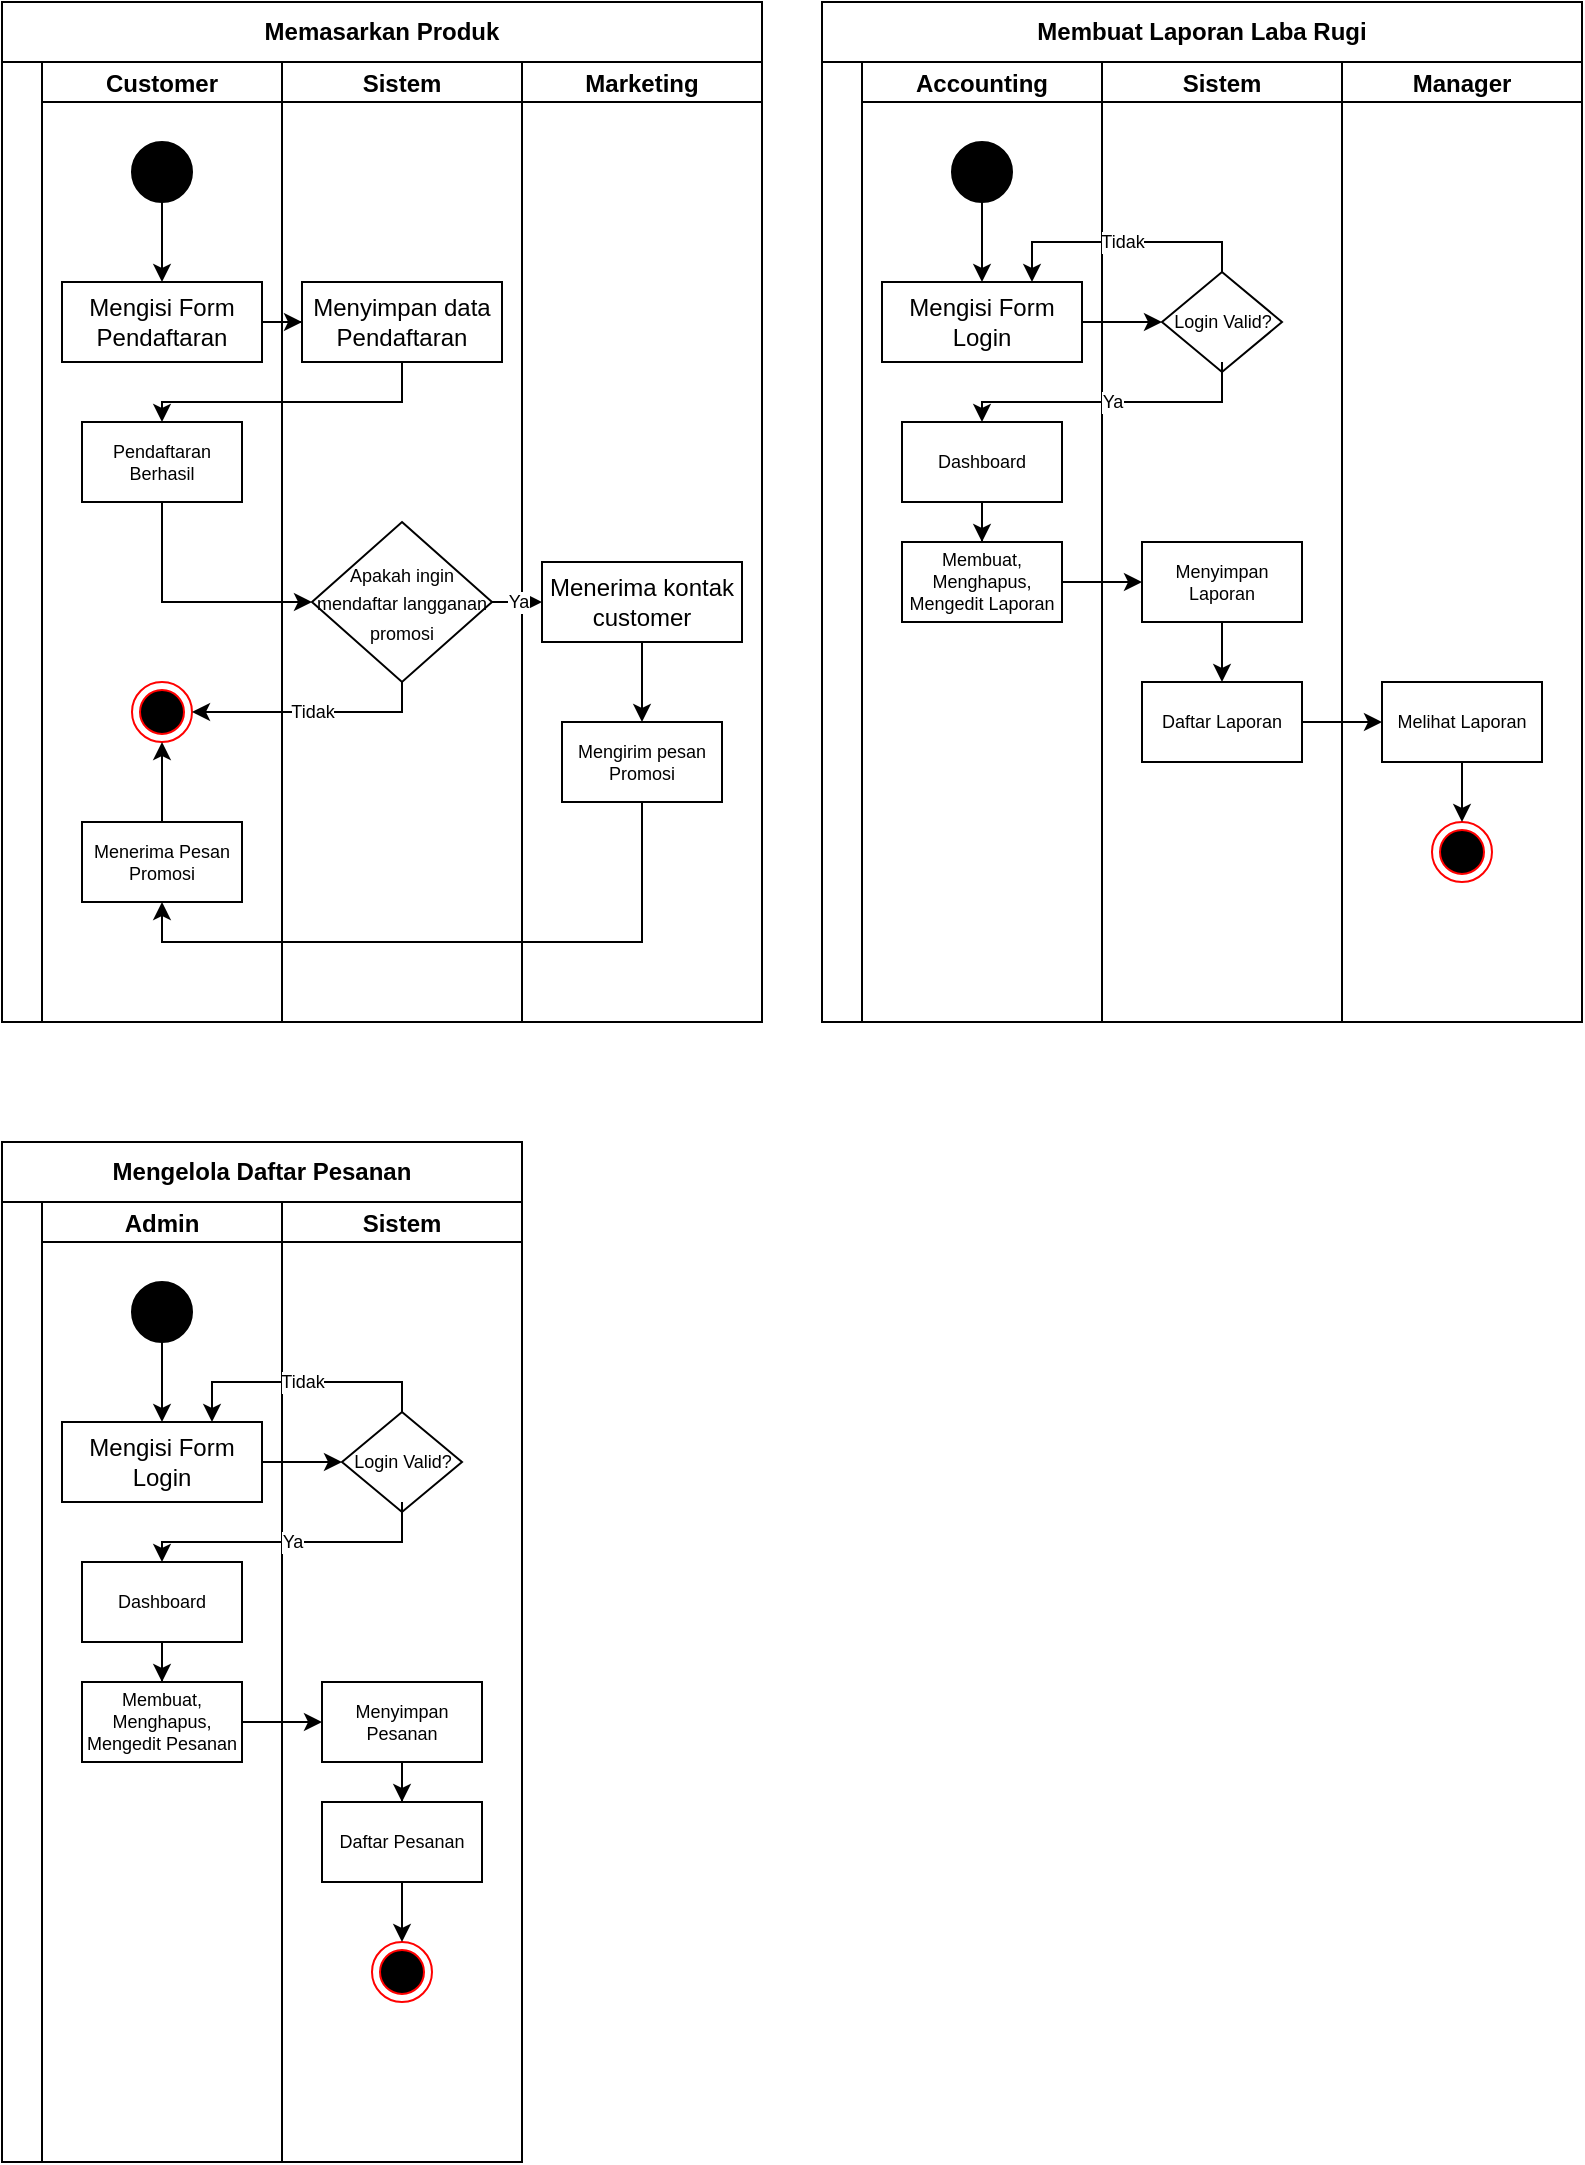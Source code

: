 <mxfile version="15.9.1" type="github">
  <diagram id="uzBCqw_kNzwT6rNOl7PK" name="Page-1">
    <mxGraphModel dx="1038" dy="579" grid="1" gridSize="10" guides="1" tooltips="1" connect="1" arrows="1" fold="1" page="1" pageScale="1" pageWidth="850" pageHeight="1100" math="0" shadow="0">
      <root>
        <mxCell id="0" />
        <mxCell id="1" parent="0" />
        <mxCell id="n2nUxR8Hnur2N0bHUAFO-3" value="" style="swimlane;childLayout=stackLayout;resizeParent=1;resizeParentMax=0;startSize=20;horizontal=0;horizontalStack=1;" vertex="1" parent="1">
          <mxGeometry x="40" y="40" width="380" height="480" as="geometry" />
        </mxCell>
        <mxCell id="n2nUxR8Hnur2N0bHUAFO-4" value="Customer" style="swimlane;startSize=20;" vertex="1" parent="n2nUxR8Hnur2N0bHUAFO-3">
          <mxGeometry x="20" width="120" height="480" as="geometry" />
        </mxCell>
        <mxCell id="n2nUxR8Hnur2N0bHUAFO-15" style="edgeStyle=orthogonalEdgeStyle;rounded=0;orthogonalLoop=1;jettySize=auto;html=1;entryX=0.5;entryY=0;entryDx=0;entryDy=0;" edge="1" parent="n2nUxR8Hnur2N0bHUAFO-4" source="n2nUxR8Hnur2N0bHUAFO-11" target="n2nUxR8Hnur2N0bHUAFO-14">
          <mxGeometry relative="1" as="geometry" />
        </mxCell>
        <mxCell id="n2nUxR8Hnur2N0bHUAFO-11" value="" style="ellipse;whiteSpace=wrap;html=1;aspect=fixed;fillColor=#000000;" vertex="1" parent="n2nUxR8Hnur2N0bHUAFO-4">
          <mxGeometry x="45" y="40" width="30" height="30" as="geometry" />
        </mxCell>
        <mxCell id="n2nUxR8Hnur2N0bHUAFO-14" value="Mengisi Form Pendaftaran" style="rounded=0;whiteSpace=wrap;html=1;fillColor=#FFFFFF;" vertex="1" parent="n2nUxR8Hnur2N0bHUAFO-4">
          <mxGeometry x="10" y="110" width="100" height="40" as="geometry" />
        </mxCell>
        <mxCell id="n2nUxR8Hnur2N0bHUAFO-23" value="Pendaftaran Berhasil" style="rounded=0;whiteSpace=wrap;html=1;fontSize=9;fillColor=#FFFFFF;" vertex="1" parent="n2nUxR8Hnur2N0bHUAFO-4">
          <mxGeometry x="20" y="180" width="80" height="40" as="geometry" />
        </mxCell>
        <mxCell id="n2nUxR8Hnur2N0bHUAFO-28" value="" style="ellipse;html=1;shape=endState;fillColor=#000000;strokeColor=#ff0000;fontSize=9;" vertex="1" parent="n2nUxR8Hnur2N0bHUAFO-4">
          <mxGeometry x="45" y="310" width="30" height="30" as="geometry" />
        </mxCell>
        <mxCell id="n2nUxR8Hnur2N0bHUAFO-33" style="edgeStyle=orthogonalEdgeStyle;rounded=0;orthogonalLoop=1;jettySize=auto;html=1;entryX=0.5;entryY=1;entryDx=0;entryDy=0;fontSize=9;" edge="1" parent="n2nUxR8Hnur2N0bHUAFO-4" source="n2nUxR8Hnur2N0bHUAFO-32" target="n2nUxR8Hnur2N0bHUAFO-28">
          <mxGeometry relative="1" as="geometry" />
        </mxCell>
        <mxCell id="n2nUxR8Hnur2N0bHUAFO-32" value="Menerima Pesan Promosi" style="rounded=0;whiteSpace=wrap;html=1;fontSize=9;fillColor=#FFFFFF;" vertex="1" parent="n2nUxR8Hnur2N0bHUAFO-4">
          <mxGeometry x="20" y="380" width="80" height="40" as="geometry" />
        </mxCell>
        <mxCell id="n2nUxR8Hnur2N0bHUAFO-5" value="Sistem" style="swimlane;startSize=20;" vertex="1" parent="n2nUxR8Hnur2N0bHUAFO-3">
          <mxGeometry x="140" width="120" height="480" as="geometry" />
        </mxCell>
        <mxCell id="n2nUxR8Hnur2N0bHUAFO-16" value="Menyimpan data Pendaftaran" style="rounded=0;whiteSpace=wrap;html=1;fillColor=#FFFFFF;" vertex="1" parent="n2nUxR8Hnur2N0bHUAFO-5">
          <mxGeometry x="10" y="110" width="100" height="40" as="geometry" />
        </mxCell>
        <mxCell id="n2nUxR8Hnur2N0bHUAFO-18" value="&lt;font style=&quot;font-size: 9px&quot;&gt;Apakah ingin mendaftar langganan promosi&lt;/font&gt;" style="rhombus;whiteSpace=wrap;html=1;fillColor=#FFFFFF;" vertex="1" parent="n2nUxR8Hnur2N0bHUAFO-5">
          <mxGeometry x="15" y="230" width="90" height="80" as="geometry" />
        </mxCell>
        <mxCell id="n2nUxR8Hnur2N0bHUAFO-6" value="Marketing" style="swimlane;startSize=20;" vertex="1" parent="n2nUxR8Hnur2N0bHUAFO-3">
          <mxGeometry x="260" width="120" height="480" as="geometry">
            <mxRectangle x="260" width="30" height="480" as="alternateBounds" />
          </mxGeometry>
        </mxCell>
        <mxCell id="n2nUxR8Hnur2N0bHUAFO-29" style="edgeStyle=orthogonalEdgeStyle;rounded=0;orthogonalLoop=1;jettySize=auto;html=1;entryX=0.5;entryY=0;entryDx=0;entryDy=0;fontSize=9;" edge="1" parent="n2nUxR8Hnur2N0bHUAFO-6" source="n2nUxR8Hnur2N0bHUAFO-21" target="n2nUxR8Hnur2N0bHUAFO-26">
          <mxGeometry relative="1" as="geometry" />
        </mxCell>
        <mxCell id="n2nUxR8Hnur2N0bHUAFO-21" value="Menerima kontak customer" style="rounded=0;whiteSpace=wrap;html=1;fillColor=#FFFFFF;" vertex="1" parent="n2nUxR8Hnur2N0bHUAFO-6">
          <mxGeometry x="10" y="250" width="100" height="40" as="geometry" />
        </mxCell>
        <mxCell id="n2nUxR8Hnur2N0bHUAFO-26" value="Mengirim pesan Promosi" style="rounded=0;whiteSpace=wrap;html=1;fontSize=9;fillColor=#FFFFFF;" vertex="1" parent="n2nUxR8Hnur2N0bHUAFO-6">
          <mxGeometry x="20" y="330" width="80" height="40" as="geometry" />
        </mxCell>
        <mxCell id="n2nUxR8Hnur2N0bHUAFO-17" style="edgeStyle=orthogonalEdgeStyle;rounded=0;orthogonalLoop=1;jettySize=auto;html=1;entryX=0;entryY=0.5;entryDx=0;entryDy=0;" edge="1" parent="n2nUxR8Hnur2N0bHUAFO-3" source="n2nUxR8Hnur2N0bHUAFO-14" target="n2nUxR8Hnur2N0bHUAFO-16">
          <mxGeometry relative="1" as="geometry" />
        </mxCell>
        <mxCell id="n2nUxR8Hnur2N0bHUAFO-22" value="Ya" style="edgeStyle=orthogonalEdgeStyle;rounded=0;orthogonalLoop=1;jettySize=auto;html=1;fontSize=9;" edge="1" parent="n2nUxR8Hnur2N0bHUAFO-3" source="n2nUxR8Hnur2N0bHUAFO-18" target="n2nUxR8Hnur2N0bHUAFO-21">
          <mxGeometry relative="1" as="geometry" />
        </mxCell>
        <mxCell id="n2nUxR8Hnur2N0bHUAFO-19" style="edgeStyle=orthogonalEdgeStyle;rounded=0;orthogonalLoop=1;jettySize=auto;html=1;entryX=0.5;entryY=0;entryDx=0;entryDy=0;fontSize=9;" edge="1" parent="n2nUxR8Hnur2N0bHUAFO-3" source="n2nUxR8Hnur2N0bHUAFO-16" target="n2nUxR8Hnur2N0bHUAFO-23">
          <mxGeometry relative="1" as="geometry">
            <Array as="points">
              <mxPoint x="200" y="170" />
              <mxPoint x="80" y="170" />
            </Array>
          </mxGeometry>
        </mxCell>
        <mxCell id="n2nUxR8Hnur2N0bHUAFO-27" style="edgeStyle=orthogonalEdgeStyle;rounded=0;orthogonalLoop=1;jettySize=auto;html=1;entryX=0;entryY=0.5;entryDx=0;entryDy=0;fontSize=9;" edge="1" parent="n2nUxR8Hnur2N0bHUAFO-3" source="n2nUxR8Hnur2N0bHUAFO-23" target="n2nUxR8Hnur2N0bHUAFO-18">
          <mxGeometry relative="1" as="geometry">
            <Array as="points">
              <mxPoint x="80" y="270" />
            </Array>
          </mxGeometry>
        </mxCell>
        <mxCell id="n2nUxR8Hnur2N0bHUAFO-30" value="Tidak" style="edgeStyle=orthogonalEdgeStyle;rounded=0;orthogonalLoop=1;jettySize=auto;html=1;entryX=1;entryY=0.5;entryDx=0;entryDy=0;fontSize=9;" edge="1" parent="n2nUxR8Hnur2N0bHUAFO-3" source="n2nUxR8Hnur2N0bHUAFO-18" target="n2nUxR8Hnur2N0bHUAFO-28">
          <mxGeometry relative="1" as="geometry">
            <Array as="points">
              <mxPoint x="200" y="325" />
            </Array>
          </mxGeometry>
        </mxCell>
        <mxCell id="n2nUxR8Hnur2N0bHUAFO-31" style="edgeStyle=orthogonalEdgeStyle;rounded=0;orthogonalLoop=1;jettySize=auto;html=1;fontSize=9;entryX=0.5;entryY=1;entryDx=0;entryDy=0;" edge="1" parent="n2nUxR8Hnur2N0bHUAFO-3" source="n2nUxR8Hnur2N0bHUAFO-26" target="n2nUxR8Hnur2N0bHUAFO-32">
          <mxGeometry relative="1" as="geometry">
            <mxPoint x="80" y="400" as="targetPoint" />
            <Array as="points">
              <mxPoint x="320" y="440" />
              <mxPoint x="80" y="440" />
            </Array>
          </mxGeometry>
        </mxCell>
        <mxCell id="n2nUxR8Hnur2N0bHUAFO-7" value="" style="shape=table;startSize=0;container=1;collapsible=0;childLayout=tableLayout;fontStyle=1" vertex="1" parent="1">
          <mxGeometry x="40" y="10" width="380" height="30" as="geometry" />
        </mxCell>
        <mxCell id="n2nUxR8Hnur2N0bHUAFO-8" value="" style="shape=partialRectangle;collapsible=0;dropTarget=0;pointerEvents=0;fillColor=none;top=0;left=0;bottom=0;right=0;points=[[0,0.5],[1,0.5]];portConstraint=eastwest;" vertex="1" parent="n2nUxR8Hnur2N0bHUAFO-7">
          <mxGeometry width="380" height="30" as="geometry" />
        </mxCell>
        <mxCell id="n2nUxR8Hnur2N0bHUAFO-9" value="&lt;b&gt;Memasarkan Produk&lt;/b&gt;" style="shape=partialRectangle;html=1;whiteSpace=wrap;connectable=0;overflow=hidden;fillColor=none;top=0;left=0;bottom=0;right=0;pointerEvents=1;" vertex="1" parent="n2nUxR8Hnur2N0bHUAFO-8">
          <mxGeometry width="380" height="30" as="geometry">
            <mxRectangle width="380" height="30" as="alternateBounds" />
          </mxGeometry>
        </mxCell>
        <mxCell id="n2nUxR8Hnur2N0bHUAFO-87" value="" style="swimlane;childLayout=stackLayout;resizeParent=1;resizeParentMax=0;startSize=20;horizontal=0;horizontalStack=1;" vertex="1" parent="1">
          <mxGeometry x="450" y="40" width="380" height="480" as="geometry" />
        </mxCell>
        <mxCell id="n2nUxR8Hnur2N0bHUAFO-88" value="Accounting" style="swimlane;startSize=20;" vertex="1" parent="n2nUxR8Hnur2N0bHUAFO-87">
          <mxGeometry x="20" width="120" height="480" as="geometry" />
        </mxCell>
        <mxCell id="n2nUxR8Hnur2N0bHUAFO-89" style="edgeStyle=orthogonalEdgeStyle;rounded=0;orthogonalLoop=1;jettySize=auto;html=1;entryX=0.5;entryY=0;entryDx=0;entryDy=0;" edge="1" parent="n2nUxR8Hnur2N0bHUAFO-88" source="n2nUxR8Hnur2N0bHUAFO-90" target="n2nUxR8Hnur2N0bHUAFO-91">
          <mxGeometry relative="1" as="geometry" />
        </mxCell>
        <mxCell id="n2nUxR8Hnur2N0bHUAFO-90" value="" style="ellipse;whiteSpace=wrap;html=1;aspect=fixed;fillColor=#000000;" vertex="1" parent="n2nUxR8Hnur2N0bHUAFO-88">
          <mxGeometry x="45" y="40" width="30" height="30" as="geometry" />
        </mxCell>
        <mxCell id="n2nUxR8Hnur2N0bHUAFO-91" value="Mengisi Form Login" style="rounded=0;whiteSpace=wrap;html=1;fillColor=#FFFFFF;" vertex="1" parent="n2nUxR8Hnur2N0bHUAFO-88">
          <mxGeometry x="10" y="110" width="100" height="40" as="geometry" />
        </mxCell>
        <mxCell id="n2nUxR8Hnur2N0bHUAFO-174" style="edgeStyle=orthogonalEdgeStyle;rounded=0;orthogonalLoop=1;jettySize=auto;html=1;entryX=0.5;entryY=0;entryDx=0;entryDy=0;fontSize=9;" edge="1" parent="n2nUxR8Hnur2N0bHUAFO-88" source="n2nUxR8Hnur2N0bHUAFO-92" target="n2nUxR8Hnur2N0bHUAFO-139">
          <mxGeometry relative="1" as="geometry" />
        </mxCell>
        <mxCell id="n2nUxR8Hnur2N0bHUAFO-92" value="Dashboard" style="rounded=0;whiteSpace=wrap;html=1;fontSize=9;fillColor=#FFFFFF;" vertex="1" parent="n2nUxR8Hnur2N0bHUAFO-88">
          <mxGeometry x="20" y="180" width="80" height="40" as="geometry" />
        </mxCell>
        <mxCell id="n2nUxR8Hnur2N0bHUAFO-139" value="Membuat, Menghapus, Mengedit Laporan" style="rounded=0;whiteSpace=wrap;html=1;fontSize=9;fillColor=#FFFFFF;" vertex="1" parent="n2nUxR8Hnur2N0bHUAFO-88">
          <mxGeometry x="20" y="240" width="80" height="40" as="geometry" />
        </mxCell>
        <mxCell id="n2nUxR8Hnur2N0bHUAFO-96" value="Sistem" style="swimlane;startSize=20;" vertex="1" parent="n2nUxR8Hnur2N0bHUAFO-87">
          <mxGeometry x="140" width="120" height="480" as="geometry" />
        </mxCell>
        <mxCell id="n2nUxR8Hnur2N0bHUAFO-137" value="Login Valid?" style="shape=rhombus;html=1;dashed=0;whitespace=wrap;perimeter=rhombusPerimeter;fontSize=9;fillColor=#FFFFFF;" vertex="1" parent="n2nUxR8Hnur2N0bHUAFO-96">
          <mxGeometry x="30" y="105" width="60" height="50" as="geometry" />
        </mxCell>
        <mxCell id="n2nUxR8Hnur2N0bHUAFO-143" style="edgeStyle=orthogonalEdgeStyle;rounded=0;orthogonalLoop=1;jettySize=auto;html=1;entryX=0.5;entryY=0;entryDx=0;entryDy=0;fontSize=9;" edge="1" parent="n2nUxR8Hnur2N0bHUAFO-96" source="n2nUxR8Hnur2N0bHUAFO-140" target="n2nUxR8Hnur2N0bHUAFO-142">
          <mxGeometry relative="1" as="geometry" />
        </mxCell>
        <mxCell id="n2nUxR8Hnur2N0bHUAFO-140" value="Menyimpan Laporan" style="rounded=0;whiteSpace=wrap;html=1;fontSize=9;fillColor=#FFFFFF;" vertex="1" parent="n2nUxR8Hnur2N0bHUAFO-96">
          <mxGeometry x="20" y="240" width="80" height="40" as="geometry" />
        </mxCell>
        <mxCell id="n2nUxR8Hnur2N0bHUAFO-142" value="Daftar Laporan" style="rounded=0;whiteSpace=wrap;html=1;fontSize=9;fillColor=#FFFFFF;" vertex="1" parent="n2nUxR8Hnur2N0bHUAFO-96">
          <mxGeometry x="20" y="310" width="80" height="40" as="geometry" />
        </mxCell>
        <mxCell id="n2nUxR8Hnur2N0bHUAFO-146" value="Manager" style="swimlane;startSize=20;" vertex="1" parent="n2nUxR8Hnur2N0bHUAFO-87">
          <mxGeometry x="260" width="120" height="480" as="geometry" />
        </mxCell>
        <mxCell id="n2nUxR8Hnur2N0bHUAFO-93" value="" style="ellipse;html=1;shape=endState;fillColor=#000000;strokeColor=#ff0000;fontSize=9;" vertex="1" parent="n2nUxR8Hnur2N0bHUAFO-146">
          <mxGeometry x="45" y="380" width="30" height="30" as="geometry" />
        </mxCell>
        <mxCell id="n2nUxR8Hnur2N0bHUAFO-149" style="edgeStyle=orthogonalEdgeStyle;rounded=0;orthogonalLoop=1;jettySize=auto;html=1;entryX=0.5;entryY=0;entryDx=0;entryDy=0;fontSize=9;" edge="1" parent="n2nUxR8Hnur2N0bHUAFO-146" source="n2nUxR8Hnur2N0bHUAFO-147" target="n2nUxR8Hnur2N0bHUAFO-93">
          <mxGeometry relative="1" as="geometry" />
        </mxCell>
        <mxCell id="n2nUxR8Hnur2N0bHUAFO-147" value="Melihat Laporan" style="rounded=0;whiteSpace=wrap;html=1;fontSize=9;fillColor=#FFFFFF;" vertex="1" parent="n2nUxR8Hnur2N0bHUAFO-146">
          <mxGeometry x="20" y="310" width="80" height="40" as="geometry" />
        </mxCell>
        <mxCell id="n2nUxR8Hnur2N0bHUAFO-103" style="edgeStyle=orthogonalEdgeStyle;rounded=0;orthogonalLoop=1;jettySize=auto;html=1;entryX=0;entryY=0.5;entryDx=0;entryDy=0;" edge="1" parent="n2nUxR8Hnur2N0bHUAFO-87" source="n2nUxR8Hnur2N0bHUAFO-91" target="n2nUxR8Hnur2N0bHUAFO-137">
          <mxGeometry relative="1" as="geometry">
            <mxPoint x="150" y="130" as="targetPoint" />
          </mxGeometry>
        </mxCell>
        <mxCell id="n2nUxR8Hnur2N0bHUAFO-105" value="Ya" style="edgeStyle=orthogonalEdgeStyle;rounded=0;orthogonalLoop=1;jettySize=auto;html=1;entryX=0.5;entryY=0;entryDx=0;entryDy=0;fontSize=9;" edge="1" parent="n2nUxR8Hnur2N0bHUAFO-87" target="n2nUxR8Hnur2N0bHUAFO-92">
          <mxGeometry relative="1" as="geometry">
            <Array as="points">
              <mxPoint x="200" y="170" />
              <mxPoint x="80" y="170" />
            </Array>
            <mxPoint x="200" y="150" as="sourcePoint" />
          </mxGeometry>
        </mxCell>
        <mxCell id="n2nUxR8Hnur2N0bHUAFO-138" value="Tidak" style="edgeStyle=orthogonalEdgeStyle;rounded=0;orthogonalLoop=1;jettySize=auto;html=1;entryX=0.75;entryY=0;entryDx=0;entryDy=0;fontSize=9;" edge="1" parent="n2nUxR8Hnur2N0bHUAFO-87" source="n2nUxR8Hnur2N0bHUAFO-137" target="n2nUxR8Hnur2N0bHUAFO-91">
          <mxGeometry relative="1" as="geometry">
            <Array as="points">
              <mxPoint x="200" y="90" />
              <mxPoint x="105" y="90" />
            </Array>
          </mxGeometry>
        </mxCell>
        <mxCell id="n2nUxR8Hnur2N0bHUAFO-141" style="edgeStyle=orthogonalEdgeStyle;rounded=0;orthogonalLoop=1;jettySize=auto;html=1;entryX=0;entryY=0.5;entryDx=0;entryDy=0;fontSize=9;" edge="1" parent="n2nUxR8Hnur2N0bHUAFO-87" source="n2nUxR8Hnur2N0bHUAFO-139" target="n2nUxR8Hnur2N0bHUAFO-140">
          <mxGeometry relative="1" as="geometry" />
        </mxCell>
        <mxCell id="n2nUxR8Hnur2N0bHUAFO-148" style="edgeStyle=orthogonalEdgeStyle;rounded=0;orthogonalLoop=1;jettySize=auto;html=1;entryX=0;entryY=0.5;entryDx=0;entryDy=0;fontSize=9;" edge="1" parent="n2nUxR8Hnur2N0bHUAFO-87" source="n2nUxR8Hnur2N0bHUAFO-142" target="n2nUxR8Hnur2N0bHUAFO-147">
          <mxGeometry relative="1" as="geometry" />
        </mxCell>
        <mxCell id="n2nUxR8Hnur2N0bHUAFO-109" value="" style="shape=table;startSize=0;container=1;collapsible=0;childLayout=tableLayout;fontStyle=1" vertex="1" parent="1">
          <mxGeometry x="450" y="10" width="380" height="30" as="geometry" />
        </mxCell>
        <mxCell id="n2nUxR8Hnur2N0bHUAFO-110" value="" style="shape=partialRectangle;collapsible=0;dropTarget=0;pointerEvents=0;fillColor=none;top=0;left=0;bottom=0;right=0;points=[[0,0.5],[1,0.5]];portConstraint=eastwest;" vertex="1" parent="n2nUxR8Hnur2N0bHUAFO-109">
          <mxGeometry width="380" height="30" as="geometry" />
        </mxCell>
        <mxCell id="n2nUxR8Hnur2N0bHUAFO-111" value="&lt;b&gt;Membuat Laporan Laba Rugi&lt;/b&gt;" style="shape=partialRectangle;html=1;whiteSpace=wrap;connectable=0;overflow=hidden;fillColor=none;top=0;left=0;bottom=0;right=0;pointerEvents=1;" vertex="1" parent="n2nUxR8Hnur2N0bHUAFO-110">
          <mxGeometry width="380" height="30" as="geometry">
            <mxRectangle width="380" height="30" as="alternateBounds" />
          </mxGeometry>
        </mxCell>
        <mxCell id="n2nUxR8Hnur2N0bHUAFO-150" value="" style="swimlane;childLayout=stackLayout;resizeParent=1;resizeParentMax=0;startSize=20;horizontal=0;horizontalStack=1;" vertex="1" parent="1">
          <mxGeometry x="40" y="610" width="260" height="480" as="geometry" />
        </mxCell>
        <mxCell id="n2nUxR8Hnur2N0bHUAFO-151" value="Admin" style="swimlane;startSize=20;" vertex="1" parent="n2nUxR8Hnur2N0bHUAFO-150">
          <mxGeometry x="20" width="120" height="480" as="geometry" />
        </mxCell>
        <mxCell id="n2nUxR8Hnur2N0bHUAFO-152" style="edgeStyle=orthogonalEdgeStyle;rounded=0;orthogonalLoop=1;jettySize=auto;html=1;entryX=0.5;entryY=0;entryDx=0;entryDy=0;" edge="1" parent="n2nUxR8Hnur2N0bHUAFO-151" source="n2nUxR8Hnur2N0bHUAFO-153" target="n2nUxR8Hnur2N0bHUAFO-154">
          <mxGeometry relative="1" as="geometry" />
        </mxCell>
        <mxCell id="n2nUxR8Hnur2N0bHUAFO-153" value="" style="ellipse;whiteSpace=wrap;html=1;aspect=fixed;fillColor=#000000;" vertex="1" parent="n2nUxR8Hnur2N0bHUAFO-151">
          <mxGeometry x="45" y="40" width="30" height="30" as="geometry" />
        </mxCell>
        <mxCell id="n2nUxR8Hnur2N0bHUAFO-154" value="Mengisi Form Login" style="rounded=0;whiteSpace=wrap;html=1;fillColor=#FFFFFF;" vertex="1" parent="n2nUxR8Hnur2N0bHUAFO-151">
          <mxGeometry x="10" y="110" width="100" height="40" as="geometry" />
        </mxCell>
        <mxCell id="n2nUxR8Hnur2N0bHUAFO-175" style="edgeStyle=orthogonalEdgeStyle;rounded=0;orthogonalLoop=1;jettySize=auto;html=1;entryX=0.5;entryY=0;entryDx=0;entryDy=0;fontSize=9;" edge="1" parent="n2nUxR8Hnur2N0bHUAFO-151" source="n2nUxR8Hnur2N0bHUAFO-155" target="n2nUxR8Hnur2N0bHUAFO-156">
          <mxGeometry relative="1" as="geometry" />
        </mxCell>
        <mxCell id="n2nUxR8Hnur2N0bHUAFO-155" value="Dashboard" style="rounded=0;whiteSpace=wrap;html=1;fontSize=9;fillColor=#FFFFFF;" vertex="1" parent="n2nUxR8Hnur2N0bHUAFO-151">
          <mxGeometry x="20" y="180" width="80" height="40" as="geometry" />
        </mxCell>
        <mxCell id="n2nUxR8Hnur2N0bHUAFO-156" value="Membuat, Menghapus, Mengedit Pesanan" style="rounded=0;whiteSpace=wrap;html=1;fontSize=9;fillColor=#FFFFFF;" vertex="1" parent="n2nUxR8Hnur2N0bHUAFO-151">
          <mxGeometry x="20" y="240" width="80" height="40" as="geometry" />
        </mxCell>
        <mxCell id="n2nUxR8Hnur2N0bHUAFO-157" value="Sistem" style="swimlane;startSize=20;" vertex="1" parent="n2nUxR8Hnur2N0bHUAFO-150">
          <mxGeometry x="140" width="120" height="480" as="geometry" />
        </mxCell>
        <mxCell id="n2nUxR8Hnur2N0bHUAFO-158" value="Login Valid?" style="shape=rhombus;html=1;dashed=0;whitespace=wrap;perimeter=rhombusPerimeter;fontSize=9;fillColor=#FFFFFF;" vertex="1" parent="n2nUxR8Hnur2N0bHUAFO-157">
          <mxGeometry x="30" y="105" width="60" height="50" as="geometry" />
        </mxCell>
        <mxCell id="n2nUxR8Hnur2N0bHUAFO-177" style="edgeStyle=orthogonalEdgeStyle;rounded=0;orthogonalLoop=1;jettySize=auto;html=1;entryX=0.5;entryY=0;entryDx=0;entryDy=0;fontSize=9;" edge="1" parent="n2nUxR8Hnur2N0bHUAFO-157" source="n2nUxR8Hnur2N0bHUAFO-160" target="n2nUxR8Hnur2N0bHUAFO-176">
          <mxGeometry relative="1" as="geometry" />
        </mxCell>
        <mxCell id="n2nUxR8Hnur2N0bHUAFO-160" value="Menyimpan Pesanan" style="rounded=0;whiteSpace=wrap;html=1;fontSize=9;fillColor=#FFFFFF;" vertex="1" parent="n2nUxR8Hnur2N0bHUAFO-157">
          <mxGeometry x="20" y="240" width="80" height="40" as="geometry" />
        </mxCell>
        <mxCell id="n2nUxR8Hnur2N0bHUAFO-163" value="" style="ellipse;html=1;shape=endState;fillColor=#000000;strokeColor=#ff0000;fontSize=9;" vertex="1" parent="n2nUxR8Hnur2N0bHUAFO-157">
          <mxGeometry x="45" y="370" width="30" height="30" as="geometry" />
        </mxCell>
        <mxCell id="n2nUxR8Hnur2N0bHUAFO-178" style="edgeStyle=orthogonalEdgeStyle;rounded=0;orthogonalLoop=1;jettySize=auto;html=1;entryX=0.5;entryY=0;entryDx=0;entryDy=0;fontSize=9;" edge="1" parent="n2nUxR8Hnur2N0bHUAFO-157" source="n2nUxR8Hnur2N0bHUAFO-176" target="n2nUxR8Hnur2N0bHUAFO-163">
          <mxGeometry relative="1" as="geometry" />
        </mxCell>
        <mxCell id="n2nUxR8Hnur2N0bHUAFO-176" value="Daftar Pesanan" style="rounded=0;whiteSpace=wrap;html=1;fontSize=9;fillColor=#FFFFFF;" vertex="1" parent="n2nUxR8Hnur2N0bHUAFO-157">
          <mxGeometry x="20" y="300" width="80" height="40" as="geometry" />
        </mxCell>
        <mxCell id="n2nUxR8Hnur2N0bHUAFO-166" style="edgeStyle=orthogonalEdgeStyle;rounded=0;orthogonalLoop=1;jettySize=auto;html=1;entryX=0;entryY=0.5;entryDx=0;entryDy=0;" edge="1" parent="n2nUxR8Hnur2N0bHUAFO-150" source="n2nUxR8Hnur2N0bHUAFO-154" target="n2nUxR8Hnur2N0bHUAFO-158">
          <mxGeometry relative="1" as="geometry">
            <mxPoint x="150" y="130" as="targetPoint" />
          </mxGeometry>
        </mxCell>
        <mxCell id="n2nUxR8Hnur2N0bHUAFO-167" value="Ya" style="edgeStyle=orthogonalEdgeStyle;rounded=0;orthogonalLoop=1;jettySize=auto;html=1;entryX=0.5;entryY=0;entryDx=0;entryDy=0;fontSize=9;" edge="1" parent="n2nUxR8Hnur2N0bHUAFO-150" target="n2nUxR8Hnur2N0bHUAFO-155">
          <mxGeometry relative="1" as="geometry">
            <Array as="points">
              <mxPoint x="200" y="170" />
              <mxPoint x="80" y="170" />
            </Array>
            <mxPoint x="200" y="150" as="sourcePoint" />
          </mxGeometry>
        </mxCell>
        <mxCell id="n2nUxR8Hnur2N0bHUAFO-168" value="Tidak" style="edgeStyle=orthogonalEdgeStyle;rounded=0;orthogonalLoop=1;jettySize=auto;html=1;entryX=0.75;entryY=0;entryDx=0;entryDy=0;fontSize=9;" edge="1" parent="n2nUxR8Hnur2N0bHUAFO-150" source="n2nUxR8Hnur2N0bHUAFO-158" target="n2nUxR8Hnur2N0bHUAFO-154">
          <mxGeometry relative="1" as="geometry">
            <Array as="points">
              <mxPoint x="200" y="90" />
              <mxPoint x="105" y="90" />
            </Array>
          </mxGeometry>
        </mxCell>
        <mxCell id="n2nUxR8Hnur2N0bHUAFO-169" style="edgeStyle=orthogonalEdgeStyle;rounded=0;orthogonalLoop=1;jettySize=auto;html=1;entryX=0;entryY=0.5;entryDx=0;entryDy=0;fontSize=9;" edge="1" parent="n2nUxR8Hnur2N0bHUAFO-150" source="n2nUxR8Hnur2N0bHUAFO-156" target="n2nUxR8Hnur2N0bHUAFO-160">
          <mxGeometry relative="1" as="geometry" />
        </mxCell>
        <mxCell id="n2nUxR8Hnur2N0bHUAFO-171" value="" style="shape=table;startSize=0;container=1;collapsible=0;childLayout=tableLayout;fontStyle=1" vertex="1" parent="1">
          <mxGeometry x="40" y="580" width="260" height="30" as="geometry" />
        </mxCell>
        <mxCell id="n2nUxR8Hnur2N0bHUAFO-172" value="" style="shape=partialRectangle;collapsible=0;dropTarget=0;pointerEvents=0;fillColor=none;top=0;left=0;bottom=0;right=0;points=[[0,0.5],[1,0.5]];portConstraint=eastwest;" vertex="1" parent="n2nUxR8Hnur2N0bHUAFO-171">
          <mxGeometry width="260" height="30" as="geometry" />
        </mxCell>
        <mxCell id="n2nUxR8Hnur2N0bHUAFO-173" value="&lt;b&gt;Mengelola Daftar Pesanan&lt;/b&gt;" style="shape=partialRectangle;html=1;whiteSpace=wrap;connectable=0;overflow=hidden;fillColor=none;top=0;left=0;bottom=0;right=0;pointerEvents=1;" vertex="1" parent="n2nUxR8Hnur2N0bHUAFO-172">
          <mxGeometry width="260" height="30" as="geometry">
            <mxRectangle width="260" height="30" as="alternateBounds" />
          </mxGeometry>
        </mxCell>
      </root>
    </mxGraphModel>
  </diagram>
</mxfile>
